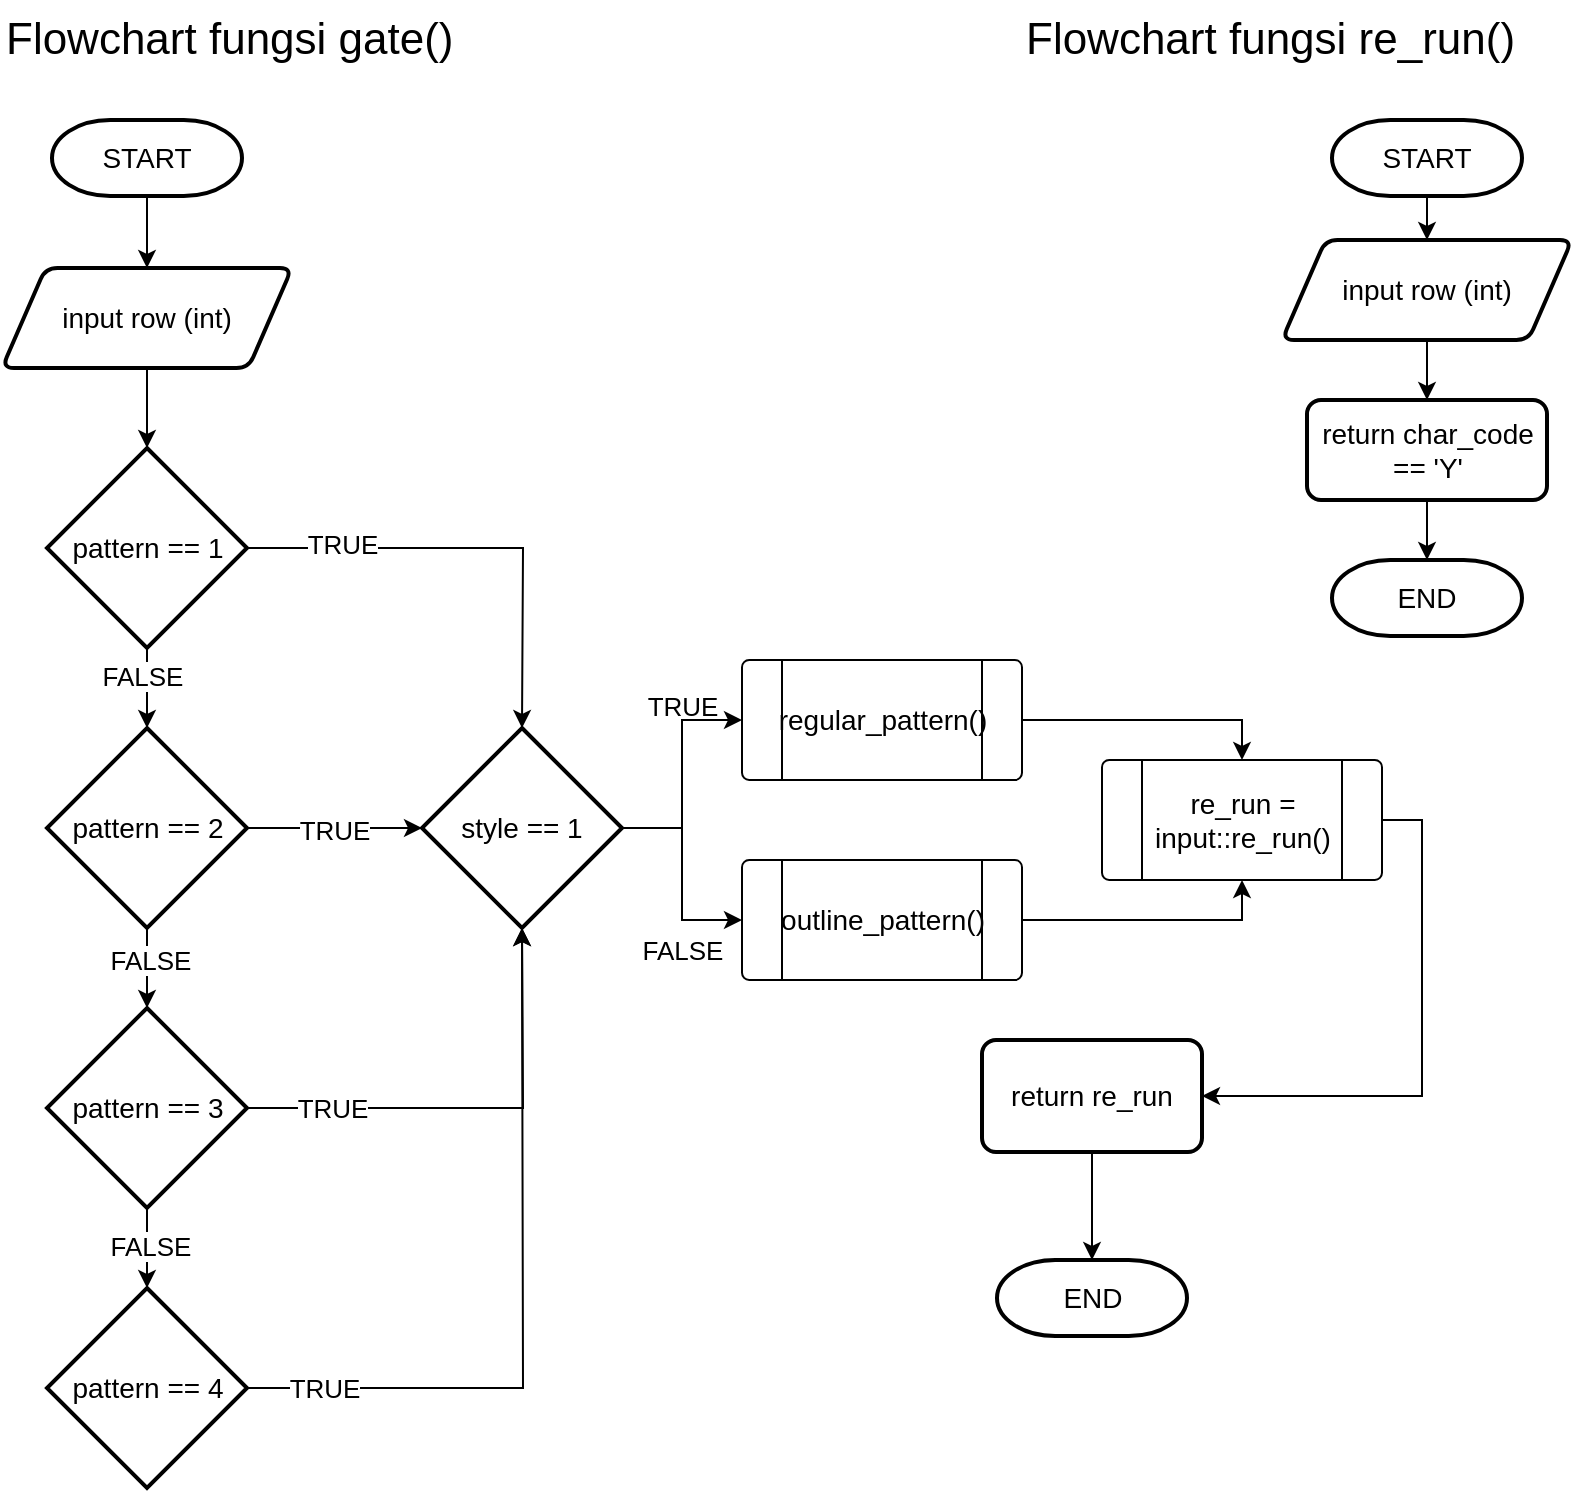 <mxfile version="24.7.16">
  <diagram name="Page-1" id="6ZqFGu2P1jpvfpjX6isQ">
    <mxGraphModel dx="1050" dy="1680" grid="1" gridSize="10" guides="1" tooltips="1" connect="1" arrows="1" fold="1" page="1" pageScale="1" pageWidth="850" pageHeight="1100" math="0" shadow="0">
      <root>
        <mxCell id="0" />
        <mxCell id="1" parent="0" />
        <mxCell id="J_mNwNZOz4lIq2UNTvre-4" value="" style="edgeStyle=orthogonalEdgeStyle;rounded=0;orthogonalLoop=1;jettySize=auto;html=1;fontSize=14;" parent="1" source="J_mNwNZOz4lIq2UNTvre-1" target="J_mNwNZOz4lIq2UNTvre-3" edge="1">
          <mxGeometry relative="1" as="geometry" />
        </mxCell>
        <mxCell id="J_mNwNZOz4lIq2UNTvre-1" value="START" style="strokeWidth=2;html=1;shape=mxgraph.flowchart.terminator;whiteSpace=wrap;fontSize=14;labelBackgroundColor=none;" parent="1" vertex="1">
          <mxGeometry x="65" y="-1000" width="95" height="38" as="geometry" />
        </mxCell>
        <mxCell id="J_mNwNZOz4lIq2UNTvre-7" value="" style="edgeStyle=orthogonalEdgeStyle;rounded=0;orthogonalLoop=1;jettySize=auto;html=1;fontSize=14;" parent="1" source="J_mNwNZOz4lIq2UNTvre-3" target="J_mNwNZOz4lIq2UNTvre-6" edge="1">
          <mxGeometry relative="1" as="geometry" />
        </mxCell>
        <mxCell id="J_mNwNZOz4lIq2UNTvre-3" value="input row (int)" style="shape=parallelogram;html=1;strokeWidth=2;perimeter=parallelogramPerimeter;whiteSpace=wrap;rounded=1;arcSize=12;size=0.15;fontSize=14;" parent="1" vertex="1">
          <mxGeometry x="40" y="-926" width="145" height="50" as="geometry" />
        </mxCell>
        <mxCell id="J_mNwNZOz4lIq2UNTvre-9" value="" style="edgeStyle=orthogonalEdgeStyle;rounded=0;orthogonalLoop=1;jettySize=auto;html=1;fontSize=14;" parent="1" source="J_mNwNZOz4lIq2UNTvre-6" target="J_mNwNZOz4lIq2UNTvre-8" edge="1">
          <mxGeometry relative="1" as="geometry" />
        </mxCell>
        <mxCell id="J_mNwNZOz4lIq2UNTvre-42" value="&lt;font style=&quot;font-size: 13px;&quot;&gt;FALSE&lt;/font&gt;" style="edgeLabel;html=1;align=center;verticalAlign=middle;resizable=0;points=[];" parent="J_mNwNZOz4lIq2UNTvre-9" vertex="1" connectable="0">
          <mxGeometry x="-0.31" y="-3" relative="1" as="geometry">
            <mxPoint as="offset" />
          </mxGeometry>
        </mxCell>
        <mxCell id="J_mNwNZOz4lIq2UNTvre-6" value="pattern == 1" style="strokeWidth=2;html=1;shape=mxgraph.flowchart.decision;whiteSpace=wrap;fontSize=14;" parent="1" vertex="1">
          <mxGeometry x="62.5" y="-836" width="100" height="100" as="geometry" />
        </mxCell>
        <mxCell id="J_mNwNZOz4lIq2UNTvre-11" value="" style="edgeStyle=orthogonalEdgeStyle;rounded=0;orthogonalLoop=1;jettySize=auto;html=1;fontSize=14;" parent="1" source="J_mNwNZOz4lIq2UNTvre-8" target="J_mNwNZOz4lIq2UNTvre-10" edge="1">
          <mxGeometry relative="1" as="geometry" />
        </mxCell>
        <mxCell id="J_mNwNZOz4lIq2UNTvre-43" value="&lt;font style=&quot;font-size: 13px;&quot;&gt;FALSE&lt;/font&gt;" style="edgeLabel;html=1;align=center;verticalAlign=middle;resizable=0;points=[];" parent="J_mNwNZOz4lIq2UNTvre-11" vertex="1" connectable="0">
          <mxGeometry x="-0.21" y="1" relative="1" as="geometry">
            <mxPoint as="offset" />
          </mxGeometry>
        </mxCell>
        <mxCell id="J_mNwNZOz4lIq2UNTvre-8" value="pattern == 2" style="strokeWidth=2;html=1;shape=mxgraph.flowchart.decision;whiteSpace=wrap;fontSize=14;" parent="1" vertex="1">
          <mxGeometry x="62.5" y="-696" width="100" height="100" as="geometry" />
        </mxCell>
        <mxCell id="J_mNwNZOz4lIq2UNTvre-13" value="" style="edgeStyle=orthogonalEdgeStyle;rounded=0;orthogonalLoop=1;jettySize=auto;html=1;fontSize=14;" parent="1" source="J_mNwNZOz4lIq2UNTvre-10" target="J_mNwNZOz4lIq2UNTvre-12" edge="1">
          <mxGeometry relative="1" as="geometry" />
        </mxCell>
        <mxCell id="J_mNwNZOz4lIq2UNTvre-44" value="&lt;font style=&quot;font-size: 13px;&quot;&gt;FALSE&lt;/font&gt;" style="edgeLabel;html=1;align=center;verticalAlign=middle;resizable=0;points=[];" parent="J_mNwNZOz4lIq2UNTvre-13" vertex="1" connectable="0">
          <mxGeometry x="-0.05" y="1" relative="1" as="geometry">
            <mxPoint as="offset" />
          </mxGeometry>
        </mxCell>
        <mxCell id="J_mNwNZOz4lIq2UNTvre-10" value="pattern == 3" style="strokeWidth=2;html=1;shape=mxgraph.flowchart.decision;whiteSpace=wrap;fontSize=14;" parent="1" vertex="1">
          <mxGeometry x="62.5" y="-556" width="100" height="100" as="geometry" />
        </mxCell>
        <mxCell id="J_mNwNZOz4lIq2UNTvre-26" style="edgeStyle=orthogonalEdgeStyle;rounded=0;orthogonalLoop=1;jettySize=auto;html=1;exitX=1;exitY=0.5;exitDx=0;exitDy=0;exitPerimeter=0;entryX=0.5;entryY=1;entryDx=0;entryDy=0;entryPerimeter=0;fontSize=14;" parent="1" source="J_mNwNZOz4lIq2UNTvre-12" edge="1">
          <mxGeometry relative="1" as="geometry">
            <mxPoint x="300" y="-596" as="targetPoint" />
          </mxGeometry>
        </mxCell>
        <mxCell id="J_mNwNZOz4lIq2UNTvre-41" value="&lt;font style=&quot;font-size: 13px;&quot;&gt;TRUE&lt;/font&gt;" style="edgeLabel;html=1;align=center;verticalAlign=middle;resizable=0;points=[];" parent="J_mNwNZOz4lIq2UNTvre-26" vertex="1" connectable="0">
          <mxGeometry x="-0.808" y="-2" relative="1" as="geometry">
            <mxPoint x="3" y="-2" as="offset" />
          </mxGeometry>
        </mxCell>
        <mxCell id="J_mNwNZOz4lIq2UNTvre-12" value="pattern == 4" style="strokeWidth=2;html=1;shape=mxgraph.flowchart.decision;whiteSpace=wrap;fontSize=14;" parent="1" vertex="1">
          <mxGeometry x="62.5" y="-416" width="100" height="100" as="geometry" />
        </mxCell>
        <mxCell id="J_mNwNZOz4lIq2UNTvre-29" style="edgeStyle=orthogonalEdgeStyle;rounded=0;orthogonalLoop=1;jettySize=auto;html=1;exitX=1;exitY=0.5;exitDx=0;exitDy=0;exitPerimeter=0;entryX=0;entryY=0.5;entryDx=0;entryDy=0;fontSize=14;" parent="1" source="J_mNwNZOz4lIq2UNTvre-22" target="J_mNwNZOz4lIq2UNTvre-27" edge="1">
          <mxGeometry relative="1" as="geometry" />
        </mxCell>
        <mxCell id="J_mNwNZOz4lIq2UNTvre-30" style="edgeStyle=orthogonalEdgeStyle;rounded=0;orthogonalLoop=1;jettySize=auto;html=1;exitX=1;exitY=0.5;exitDx=0;exitDy=0;exitPerimeter=0;entryX=0;entryY=0.5;entryDx=0;entryDy=0;fontSize=14;" parent="1" source="J_mNwNZOz4lIq2UNTvre-22" target="J_mNwNZOz4lIq2UNTvre-28" edge="1">
          <mxGeometry relative="1" as="geometry" />
        </mxCell>
        <mxCell id="J_mNwNZOz4lIq2UNTvre-22" value="style == 1" style="strokeWidth=2;html=1;shape=mxgraph.flowchart.decision;whiteSpace=wrap;fontSize=14;" parent="1" vertex="1">
          <mxGeometry x="250" y="-696" width="100" height="100" as="geometry" />
        </mxCell>
        <mxCell id="J_mNwNZOz4lIq2UNTvre-23" style="edgeStyle=orthogonalEdgeStyle;rounded=0;orthogonalLoop=1;jettySize=auto;html=1;exitX=1;exitY=0.5;exitDx=0;exitDy=0;exitPerimeter=0;entryX=0.5;entryY=0;entryDx=0;entryDy=0;entryPerimeter=0;fontSize=14;" parent="1" source="J_mNwNZOz4lIq2UNTvre-6" edge="1">
          <mxGeometry relative="1" as="geometry">
            <mxPoint x="300" y="-696" as="targetPoint" />
          </mxGeometry>
        </mxCell>
        <mxCell id="J_mNwNZOz4lIq2UNTvre-38" value="&lt;font style=&quot;font-size: 13px;&quot;&gt;TRUE&lt;/font&gt;" style="edgeLabel;html=1;align=center;verticalAlign=middle;resizable=0;points=[];" parent="J_mNwNZOz4lIq2UNTvre-23" vertex="1" connectable="0">
          <mxGeometry x="-0.584" y="2" relative="1" as="geometry">
            <mxPoint as="offset" />
          </mxGeometry>
        </mxCell>
        <mxCell id="J_mNwNZOz4lIq2UNTvre-24" style="edgeStyle=orthogonalEdgeStyle;rounded=0;orthogonalLoop=1;jettySize=auto;html=1;exitX=1;exitY=0.5;exitDx=0;exitDy=0;exitPerimeter=0;entryX=0;entryY=0.5;entryDx=0;entryDy=0;entryPerimeter=0;fontSize=14;" parent="1" source="J_mNwNZOz4lIq2UNTvre-8" edge="1">
          <mxGeometry relative="1" as="geometry">
            <mxPoint x="250" y="-646" as="targetPoint" />
          </mxGeometry>
        </mxCell>
        <mxCell id="J_mNwNZOz4lIq2UNTvre-39" value="&lt;font style=&quot;font-size: 13px;&quot;&gt;TRUE&lt;/font&gt;" style="edgeLabel;html=1;align=center;verticalAlign=middle;resizable=0;points=[];" parent="J_mNwNZOz4lIq2UNTvre-24" vertex="1" connectable="0">
          <mxGeometry x="-0.01" y="-1" relative="1" as="geometry">
            <mxPoint as="offset" />
          </mxGeometry>
        </mxCell>
        <mxCell id="J_mNwNZOz4lIq2UNTvre-25" style="edgeStyle=orthogonalEdgeStyle;rounded=0;orthogonalLoop=1;jettySize=auto;html=1;exitX=1;exitY=0.5;exitDx=0;exitDy=0;exitPerimeter=0;entryX=0.5;entryY=1;entryDx=0;entryDy=0;entryPerimeter=0;fontSize=14;" parent="1" source="J_mNwNZOz4lIq2UNTvre-10" edge="1">
          <mxGeometry relative="1" as="geometry">
            <mxPoint x="300" y="-596" as="targetPoint" />
          </mxGeometry>
        </mxCell>
        <mxCell id="J_mNwNZOz4lIq2UNTvre-40" value="&lt;font style=&quot;font-size: 13px;&quot;&gt;TRUE&lt;/font&gt;" style="edgeLabel;html=1;align=center;verticalAlign=middle;resizable=0;points=[];" parent="J_mNwNZOz4lIq2UNTvre-25" vertex="1" connectable="0">
          <mxGeometry x="-0.628" relative="1" as="geometry">
            <mxPoint as="offset" />
          </mxGeometry>
        </mxCell>
        <mxCell id="J_mNwNZOz4lIq2UNTvre-32" style="edgeStyle=orthogonalEdgeStyle;rounded=0;orthogonalLoop=1;jettySize=auto;html=1;exitX=1;exitY=0.5;exitDx=0;exitDy=0;entryX=0.5;entryY=0;entryDx=0;entryDy=0;fontSize=14;" parent="1" source="J_mNwNZOz4lIq2UNTvre-27" target="J_mNwNZOz4lIq2UNTvre-31" edge="1">
          <mxGeometry relative="1" as="geometry" />
        </mxCell>
        <mxCell id="J_mNwNZOz4lIq2UNTvre-27" value="regular_pattern()" style="verticalLabelPosition=middle;verticalAlign=middle;html=1;shape=process;whiteSpace=wrap;rounded=1;size=0.14;arcSize=6;labelPosition=center;align=center;fontSize=14;" parent="1" vertex="1">
          <mxGeometry x="410" y="-730" width="140" height="60" as="geometry" />
        </mxCell>
        <mxCell id="J_mNwNZOz4lIq2UNTvre-33" style="edgeStyle=orthogonalEdgeStyle;rounded=0;orthogonalLoop=1;jettySize=auto;html=1;exitX=1;exitY=0.5;exitDx=0;exitDy=0;entryX=0.5;entryY=1;entryDx=0;entryDy=0;fontSize=14;" parent="1" source="J_mNwNZOz4lIq2UNTvre-28" target="J_mNwNZOz4lIq2UNTvre-31" edge="1">
          <mxGeometry relative="1" as="geometry" />
        </mxCell>
        <mxCell id="J_mNwNZOz4lIq2UNTvre-28" value="outline_pattern()" style="verticalLabelPosition=middle;verticalAlign=middle;html=1;shape=process;whiteSpace=wrap;rounded=1;size=0.14;arcSize=6;labelPosition=center;align=center;fontSize=14;" parent="1" vertex="1">
          <mxGeometry x="410" y="-630" width="140" height="60" as="geometry" />
        </mxCell>
        <mxCell id="J_mNwNZOz4lIq2UNTvre-35" style="edgeStyle=orthogonalEdgeStyle;rounded=0;orthogonalLoop=1;jettySize=auto;html=1;exitX=1;exitY=0.5;exitDx=0;exitDy=0;entryX=1;entryY=0.5;entryDx=0;entryDy=0;fontSize=14;" parent="1" source="J_mNwNZOz4lIq2UNTvre-31" target="J_mNwNZOz4lIq2UNTvre-34" edge="1">
          <mxGeometry relative="1" as="geometry" />
        </mxCell>
        <mxCell id="J_mNwNZOz4lIq2UNTvre-31" value="re_run = input::re_run()" style="verticalLabelPosition=middle;verticalAlign=middle;html=1;shape=process;whiteSpace=wrap;rounded=1;size=0.14;arcSize=6;labelPosition=center;align=center;fontSize=14;" parent="1" vertex="1">
          <mxGeometry x="590" y="-680" width="140" height="60" as="geometry" />
        </mxCell>
        <mxCell id="J_mNwNZOz4lIq2UNTvre-37" value="" style="edgeStyle=orthogonalEdgeStyle;rounded=0;orthogonalLoop=1;jettySize=auto;html=1;fontSize=14;" parent="1" source="J_mNwNZOz4lIq2UNTvre-34" target="J_mNwNZOz4lIq2UNTvre-36" edge="1">
          <mxGeometry relative="1" as="geometry" />
        </mxCell>
        <mxCell id="J_mNwNZOz4lIq2UNTvre-34" value="return re_run" style="rounded=1;whiteSpace=wrap;html=1;absoluteArcSize=1;arcSize=14;strokeWidth=2;fontSize=14;" parent="1" vertex="1">
          <mxGeometry x="530" y="-540" width="110" height="56" as="geometry" />
        </mxCell>
        <mxCell id="J_mNwNZOz4lIq2UNTvre-36" value="END" style="strokeWidth=2;html=1;shape=mxgraph.flowchart.terminator;whiteSpace=wrap;fontSize=14;labelBackgroundColor=none;" parent="1" vertex="1">
          <mxGeometry x="537.5" y="-430" width="95" height="38" as="geometry" />
        </mxCell>
        <mxCell id="J_mNwNZOz4lIq2UNTvre-45" value="&lt;span style=&quot;font-size: 13px;&quot;&gt;TRUE&lt;/span&gt;" style="text;html=1;align=center;verticalAlign=middle;resizable=0;points=[];autosize=1;strokeColor=none;fillColor=none;" parent="1" vertex="1">
          <mxGeometry x="350" y="-722" width="60" height="30" as="geometry" />
        </mxCell>
        <mxCell id="J_mNwNZOz4lIq2UNTvre-46" value="&lt;span style=&quot;font-size: 13px;&quot;&gt;FALSE&lt;/span&gt;" style="text;html=1;align=center;verticalAlign=middle;resizable=0;points=[];autosize=1;strokeColor=none;fillColor=none;" parent="1" vertex="1">
          <mxGeometry x="350" y="-600" width="60" height="30" as="geometry" />
        </mxCell>
        <mxCell id="w4t0bv17mVDYncdjTQOJ-3" value="" style="edgeStyle=orthogonalEdgeStyle;rounded=0;orthogonalLoop=1;jettySize=auto;html=1;" edge="1" parent="1" source="w4t0bv17mVDYncdjTQOJ-1" target="w4t0bv17mVDYncdjTQOJ-2">
          <mxGeometry relative="1" as="geometry" />
        </mxCell>
        <mxCell id="w4t0bv17mVDYncdjTQOJ-1" value="START" style="strokeWidth=2;html=1;shape=mxgraph.flowchart.terminator;whiteSpace=wrap;fontSize=14;labelBackgroundColor=none;" vertex="1" parent="1">
          <mxGeometry x="705" y="-1000" width="95" height="38" as="geometry" />
        </mxCell>
        <mxCell id="w4t0bv17mVDYncdjTQOJ-6" value="" style="edgeStyle=orthogonalEdgeStyle;rounded=0;orthogonalLoop=1;jettySize=auto;html=1;" edge="1" parent="1" source="w4t0bv17mVDYncdjTQOJ-2" target="w4t0bv17mVDYncdjTQOJ-5">
          <mxGeometry relative="1" as="geometry" />
        </mxCell>
        <mxCell id="w4t0bv17mVDYncdjTQOJ-2" value="input row (int)" style="shape=parallelogram;html=1;strokeWidth=2;perimeter=parallelogramPerimeter;whiteSpace=wrap;rounded=1;arcSize=12;size=0.15;fontSize=14;" vertex="1" parent="1">
          <mxGeometry x="680" y="-940" width="145" height="50" as="geometry" />
        </mxCell>
        <mxCell id="w4t0bv17mVDYncdjTQOJ-8" value="" style="edgeStyle=orthogonalEdgeStyle;rounded=0;orthogonalLoop=1;jettySize=auto;html=1;" edge="1" parent="1" source="w4t0bv17mVDYncdjTQOJ-5" target="w4t0bv17mVDYncdjTQOJ-7">
          <mxGeometry relative="1" as="geometry" />
        </mxCell>
        <mxCell id="w4t0bv17mVDYncdjTQOJ-5" value="return char_code == &#39;Y&#39;" style="rounded=1;whiteSpace=wrap;html=1;absoluteArcSize=1;arcSize=14;strokeWidth=2;fontSize=14;" vertex="1" parent="1">
          <mxGeometry x="692.5" y="-860" width="120" height="50" as="geometry" />
        </mxCell>
        <mxCell id="w4t0bv17mVDYncdjTQOJ-7" value="END" style="strokeWidth=2;html=1;shape=mxgraph.flowchart.terminator;whiteSpace=wrap;fontSize=14;labelBackgroundColor=none;" vertex="1" parent="1">
          <mxGeometry x="705" y="-780" width="95" height="38" as="geometry" />
        </mxCell>
        <mxCell id="w4t0bv17mVDYncdjTQOJ-9" value="&lt;font style=&quot;font-size: 22px;&quot;&gt;Flowchart fungsi gate()&lt;/font&gt;" style="text;html=1;align=left;verticalAlign=middle;resizable=0;points=[];autosize=1;strokeColor=none;fillColor=none;" vertex="1" parent="1">
          <mxGeometry x="40" y="-1060" width="250" height="40" as="geometry" />
        </mxCell>
        <mxCell id="w4t0bv17mVDYncdjTQOJ-10" value="&lt;font style=&quot;font-size: 22px;&quot;&gt;Flowchart fungsi re_run()&lt;/font&gt;" style="text;html=1;align=left;verticalAlign=middle;resizable=0;points=[];autosize=1;strokeColor=none;fillColor=none;" vertex="1" parent="1">
          <mxGeometry x="550" y="-1060" width="270" height="40" as="geometry" />
        </mxCell>
      </root>
    </mxGraphModel>
  </diagram>
</mxfile>
